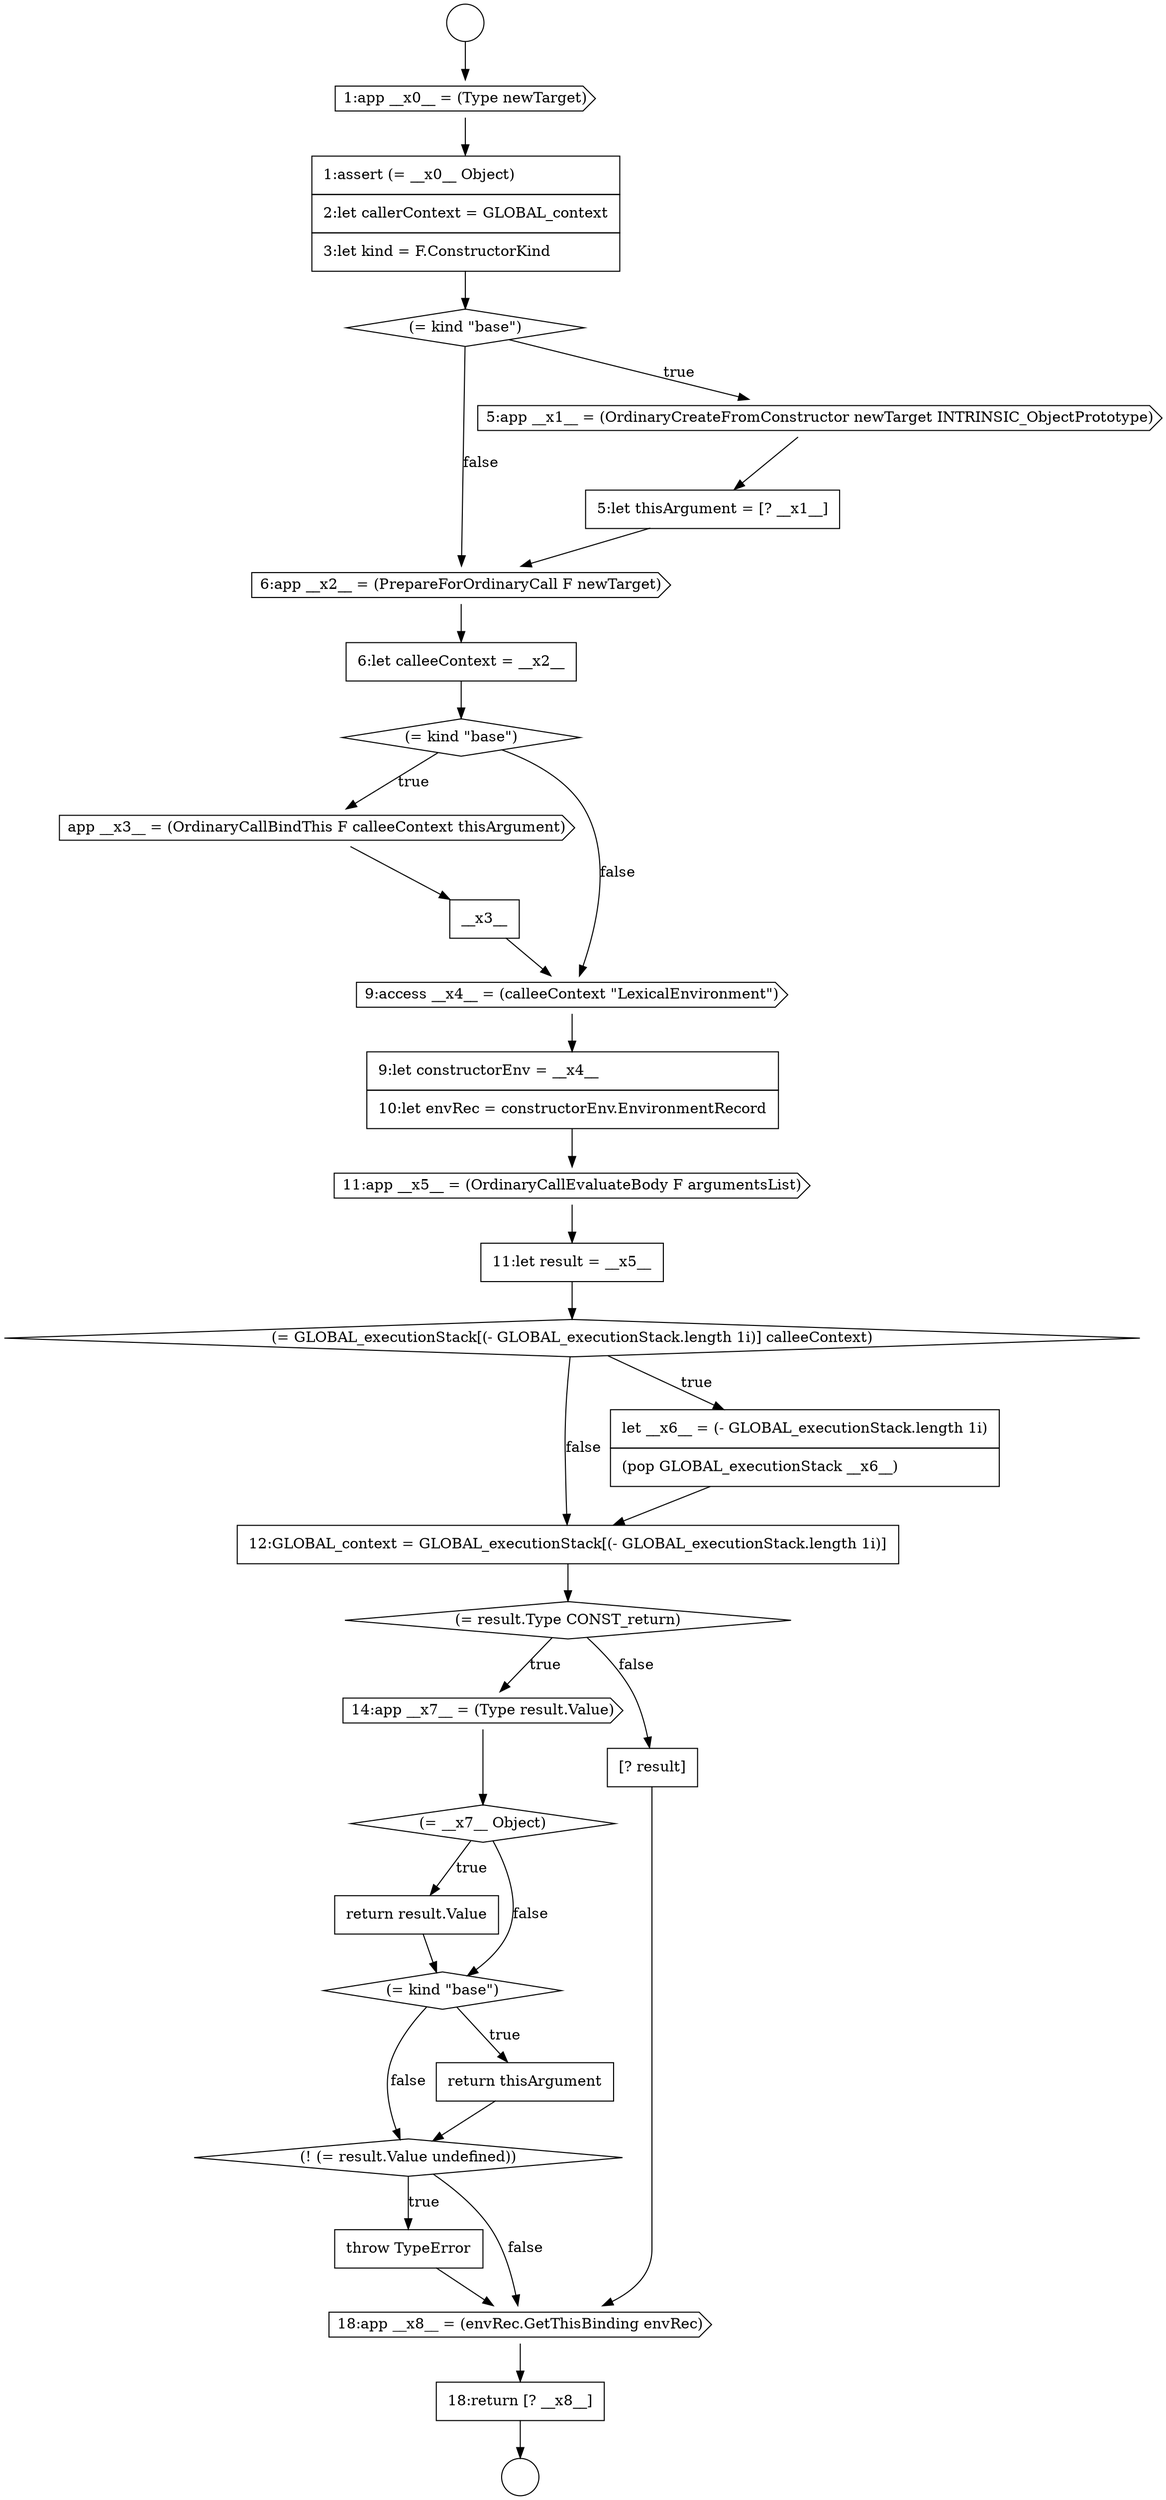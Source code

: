 digraph {
  node1971 [shape=none, margin=0, label=<<font color="black">
    <table border="0" cellborder="1" cellspacing="0" cellpadding="10">
      <tr><td align="left">1:assert (= __x0__ Object)</td></tr>
      <tr><td align="left">2:let callerContext = GLOBAL_context</td></tr>
      <tr><td align="left">3:let kind = F.ConstructorKind</td></tr>
    </table>
  </font>> color="black" fillcolor="white" style=filled]
  node1988 [shape=cds, label=<<font color="black">14:app __x7__ = (Type result.Value)</font>> color="black" fillcolor="white" style=filled]
  node1978 [shape=cds, label=<<font color="black">app __x3__ = (OrdinaryCallBindThis F calleeContext thisArgument)</font>> color="black" fillcolor="white" style=filled]
  node1975 [shape=cds, label=<<font color="black">6:app __x2__ = (PrepareForOrdinaryCall F newTarget)</font>> color="black" fillcolor="white" style=filled]
  node1968 [shape=circle label=" " color="black" fillcolor="white" style=filled]
  node1997 [shape=none, margin=0, label=<<font color="black">
    <table border="0" cellborder="1" cellspacing="0" cellpadding="10">
      <tr><td align="left">18:return [? __x8__]</td></tr>
    </table>
  </font>> color="black" fillcolor="white" style=filled]
  node1969 [shape=circle label=" " color="black" fillcolor="white" style=filled]
  node1993 [shape=diamond, label=<<font color="black">(! (= result.Value undefined))</font>> color="black" fillcolor="white" style=filled]
  node1973 [shape=cds, label=<<font color="black">5:app __x1__ = (OrdinaryCreateFromConstructor newTarget INTRINSIC_ObjectPrototype)</font>> color="black" fillcolor="white" style=filled]
  node1990 [shape=none, margin=0, label=<<font color="black">
    <table border="0" cellborder="1" cellspacing="0" cellpadding="10">
      <tr><td align="left">return result.Value</td></tr>
    </table>
  </font>> color="black" fillcolor="white" style=filled]
  node1994 [shape=none, margin=0, label=<<font color="black">
    <table border="0" cellborder="1" cellspacing="0" cellpadding="10">
      <tr><td align="left">throw TypeError</td></tr>
    </table>
  </font>> color="black" fillcolor="white" style=filled]
  node1986 [shape=none, margin=0, label=<<font color="black">
    <table border="0" cellborder="1" cellspacing="0" cellpadding="10">
      <tr><td align="left">12:GLOBAL_context = GLOBAL_executionStack[(- GLOBAL_executionStack.length 1i)]</td></tr>
    </table>
  </font>> color="black" fillcolor="white" style=filled]
  node1989 [shape=diamond, label=<<font color="black">(= __x7__ Object)</font>> color="black" fillcolor="white" style=filled]
  node1995 [shape=none, margin=0, label=<<font color="black">
    <table border="0" cellborder="1" cellspacing="0" cellpadding="10">
      <tr><td align="left">[? result]</td></tr>
    </table>
  </font>> color="black" fillcolor="white" style=filled]
  node1982 [shape=cds, label=<<font color="black">11:app __x5__ = (OrdinaryCallEvaluateBody F argumentsList)</font>> color="black" fillcolor="white" style=filled]
  node1985 [shape=none, margin=0, label=<<font color="black">
    <table border="0" cellborder="1" cellspacing="0" cellpadding="10">
      <tr><td align="left">let __x6__ = (- GLOBAL_executionStack.length 1i)</td></tr>
      <tr><td align="left">(pop GLOBAL_executionStack __x6__)</td></tr>
    </table>
  </font>> color="black" fillcolor="white" style=filled]
  node1992 [shape=none, margin=0, label=<<font color="black">
    <table border="0" cellborder="1" cellspacing="0" cellpadding="10">
      <tr><td align="left">return thisArgument</td></tr>
    </table>
  </font>> color="black" fillcolor="white" style=filled]
  node1983 [shape=none, margin=0, label=<<font color="black">
    <table border="0" cellborder="1" cellspacing="0" cellpadding="10">
      <tr><td align="left">11:let result = __x5__</td></tr>
    </table>
  </font>> color="black" fillcolor="white" style=filled]
  node1970 [shape=cds, label=<<font color="black">1:app __x0__ = (Type newTarget)</font>> color="black" fillcolor="white" style=filled]
  node1974 [shape=none, margin=0, label=<<font color="black">
    <table border="0" cellborder="1" cellspacing="0" cellpadding="10">
      <tr><td align="left">5:let thisArgument = [? __x1__]</td></tr>
    </table>
  </font>> color="black" fillcolor="white" style=filled]
  node1984 [shape=diamond, label=<<font color="black">(= GLOBAL_executionStack[(- GLOBAL_executionStack.length 1i)] calleeContext)</font>> color="black" fillcolor="white" style=filled]
  node1979 [shape=none, margin=0, label=<<font color="black">
    <table border="0" cellborder="1" cellspacing="0" cellpadding="10">
      <tr><td align="left">__x3__</td></tr>
    </table>
  </font>> color="black" fillcolor="white" style=filled]
  node1991 [shape=diamond, label=<<font color="black">(= kind &quot;base&quot;)</font>> color="black" fillcolor="white" style=filled]
  node1996 [shape=cds, label=<<font color="black">18:app __x8__ = (envRec.GetThisBinding envRec)</font>> color="black" fillcolor="white" style=filled]
  node1987 [shape=diamond, label=<<font color="black">(= result.Type CONST_return)</font>> color="black" fillcolor="white" style=filled]
  node1980 [shape=cds, label=<<font color="black">9:access __x4__ = (calleeContext &quot;LexicalEnvironment&quot;)</font>> color="black" fillcolor="white" style=filled]
  node1981 [shape=none, margin=0, label=<<font color="black">
    <table border="0" cellborder="1" cellspacing="0" cellpadding="10">
      <tr><td align="left">9:let constructorEnv = __x4__</td></tr>
      <tr><td align="left">10:let envRec = constructorEnv.EnvironmentRecord</td></tr>
    </table>
  </font>> color="black" fillcolor="white" style=filled]
  node1972 [shape=diamond, label=<<font color="black">(= kind &quot;base&quot;)</font>> color="black" fillcolor="white" style=filled]
  node1977 [shape=diamond, label=<<font color="black">(= kind &quot;base&quot;)</font>> color="black" fillcolor="white" style=filled]
  node1976 [shape=none, margin=0, label=<<font color="black">
    <table border="0" cellborder="1" cellspacing="0" cellpadding="10">
      <tr><td align="left">6:let calleeContext = __x2__</td></tr>
    </table>
  </font>> color="black" fillcolor="white" style=filled]
  node1974 -> node1975 [ color="black"]
  node1989 -> node1990 [label=<<font color="black">true</font>> color="black"]
  node1989 -> node1991 [label=<<font color="black">false</font>> color="black"]
  node1968 -> node1970 [ color="black"]
  node1994 -> node1996 [ color="black"]
  node1971 -> node1972 [ color="black"]
  node1996 -> node1997 [ color="black"]
  node1979 -> node1980 [ color="black"]
  node1983 -> node1984 [ color="black"]
  node1972 -> node1973 [label=<<font color="black">true</font>> color="black"]
  node1972 -> node1975 [label=<<font color="black">false</font>> color="black"]
  node1984 -> node1985 [label=<<font color="black">true</font>> color="black"]
  node1984 -> node1986 [label=<<font color="black">false</font>> color="black"]
  node1997 -> node1969 [ color="black"]
  node1992 -> node1993 [ color="black"]
  node1978 -> node1979 [ color="black"]
  node1981 -> node1982 [ color="black"]
  node1982 -> node1983 [ color="black"]
  node1987 -> node1988 [label=<<font color="black">true</font>> color="black"]
  node1987 -> node1995 [label=<<font color="black">false</font>> color="black"]
  node1975 -> node1976 [ color="black"]
  node1986 -> node1987 [ color="black"]
  node1988 -> node1989 [ color="black"]
  node1990 -> node1991 [ color="black"]
  node1980 -> node1981 [ color="black"]
  node1995 -> node1996 [ color="black"]
  node1977 -> node1978 [label=<<font color="black">true</font>> color="black"]
  node1977 -> node1980 [label=<<font color="black">false</font>> color="black"]
  node1976 -> node1977 [ color="black"]
  node1985 -> node1986 [ color="black"]
  node1991 -> node1992 [label=<<font color="black">true</font>> color="black"]
  node1991 -> node1993 [label=<<font color="black">false</font>> color="black"]
  node1973 -> node1974 [ color="black"]
  node1993 -> node1994 [label=<<font color="black">true</font>> color="black"]
  node1993 -> node1996 [label=<<font color="black">false</font>> color="black"]
  node1970 -> node1971 [ color="black"]
}
